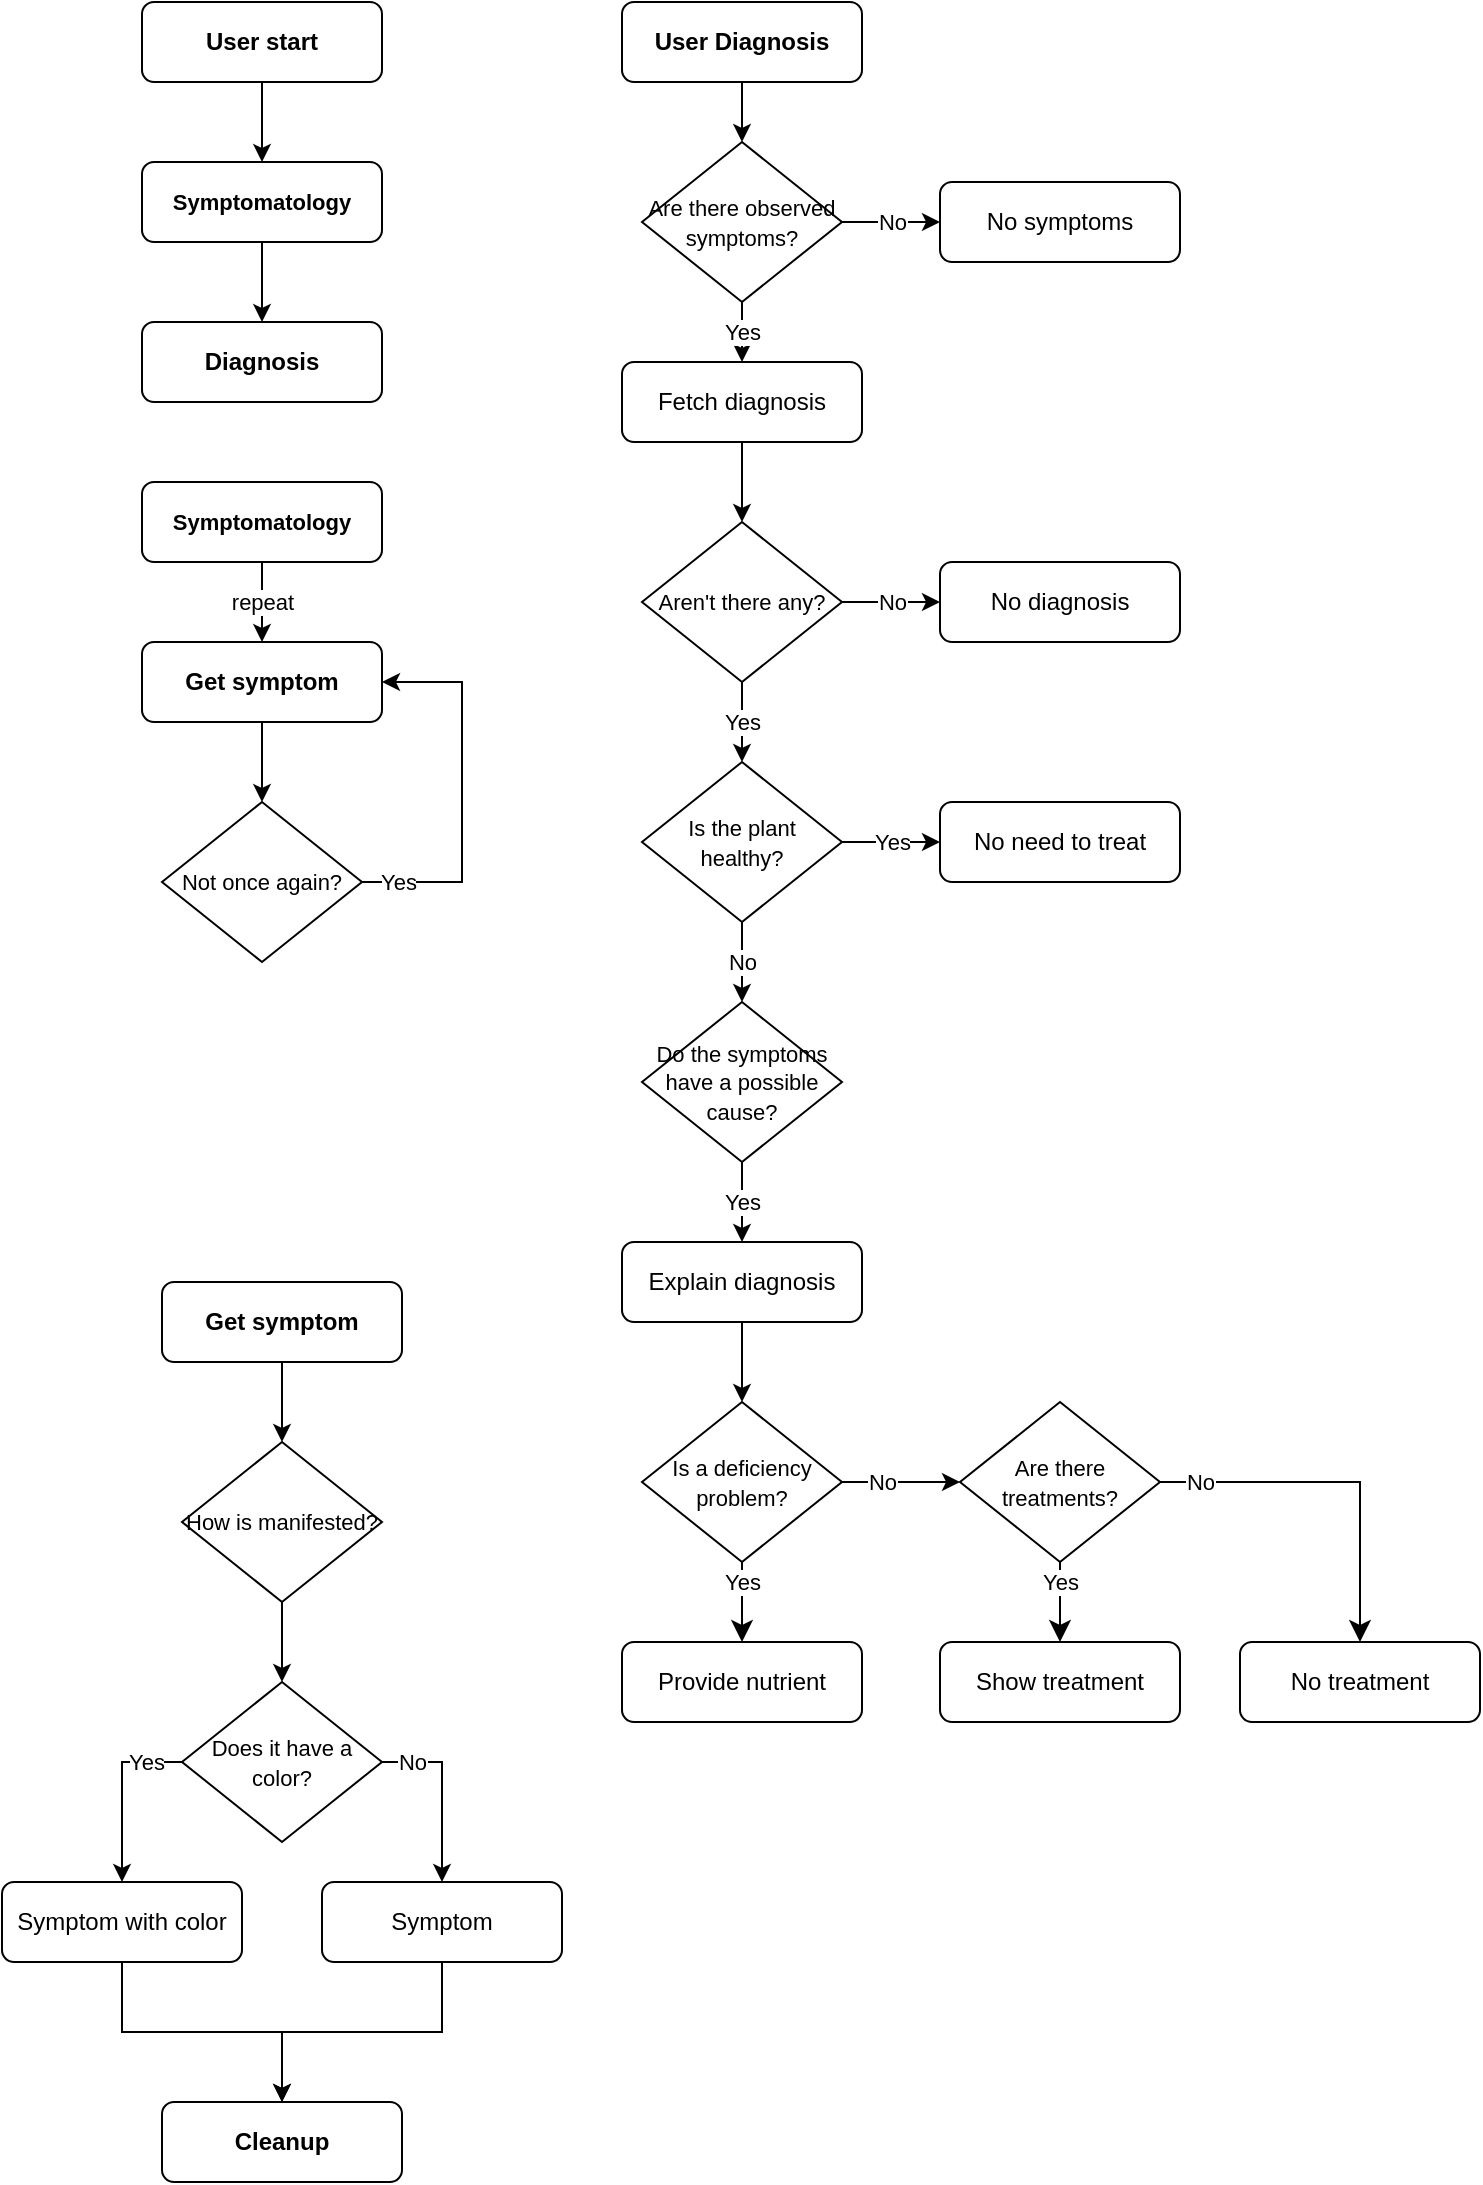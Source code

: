 <mxfile version="20.5.1" type="device"><diagram id="gQ4bxawv22ZL6m5ORLgO" name="Pagina-1"><mxGraphModel dx="2114" dy="3022" grid="1" gridSize="10" guides="1" tooltips="1" connect="1" arrows="1" fold="1" page="1" pageScale="1" pageWidth="827" pageHeight="1169" math="0" shadow="0"><root><mxCell id="0"/><mxCell id="1" parent="0"/><mxCell id="lmbkWbJ0DVbi_qL4_6nk-1" value="" style="edgeStyle=orthogonalEdgeStyle;rounded=0;orthogonalLoop=1;jettySize=auto;html=1;" parent="1" source="_CCxvdS052Tjwk7bX98a-1" target="_CCxvdS052Tjwk7bX98a-2" edge="1"><mxGeometry relative="1" as="geometry"/></mxCell><mxCell id="_CCxvdS052Tjwk7bX98a-1" value="User start" style="rounded=1;whiteSpace=wrap;html=1;fontSize=12;glass=0;strokeWidth=1;shadow=0;fontStyle=1" parent="1" vertex="1"><mxGeometry x="-1560" y="-2280" width="120" height="40" as="geometry"/></mxCell><mxCell id="lmbkWbJ0DVbi_qL4_6nk-2" value="" style="edgeStyle=orthogonalEdgeStyle;rounded=0;orthogonalLoop=1;jettySize=auto;html=1;" parent="1" source="_CCxvdS052Tjwk7bX98a-2" target="_CCxvdS052Tjwk7bX98a-5" edge="1"><mxGeometry relative="1" as="geometry"/></mxCell><mxCell id="_CCxvdS052Tjwk7bX98a-2" value="&lt;span style=&quot;font-size: 11px;&quot;&gt;Symptomatology&lt;br&gt;&lt;/span&gt;" style="rounded=1;whiteSpace=wrap;html=1;fontSize=12;glass=0;strokeWidth=1;shadow=0;fontStyle=1;labelBackgroundColor=none;labelBorderColor=none;" parent="1" vertex="1"><mxGeometry x="-1560" y="-2200" width="120" height="40" as="geometry"/></mxCell><mxCell id="_CCxvdS052Tjwk7bX98a-5" value="Diagnosis" style="rounded=1;whiteSpace=wrap;html=1;fontSize=12;glass=0;strokeWidth=1;shadow=0;fontStyle=1" parent="1" vertex="1"><mxGeometry x="-1560" y="-2120" width="120" height="40" as="geometry"/></mxCell><mxCell id="hfwpZv5Ivynmt4T3Qo2l-11" value="" style="edgeStyle=orthogonalEdgeStyle;rounded=0;orthogonalLoop=1;jettySize=auto;html=1;" edge="1" parent="1" source="_CCxvdS052Tjwk7bX98a-6" target="_CCxvdS052Tjwk7bX98a-35"><mxGeometry relative="1" as="geometry"/></mxCell><mxCell id="_CCxvdS052Tjwk7bX98a-6" value="Get symptom&lt;span style=&quot;font-size: 11px;&quot;&gt;&lt;br&gt;&lt;/span&gt;" style="rounded=1;whiteSpace=wrap;html=1;fontSize=12;glass=0;strokeWidth=1;shadow=0;fontStyle=1;labelBackgroundColor=none;labelBorderColor=none;" parent="1" vertex="1"><mxGeometry x="-1550" y="-1640" width="120" height="40" as="geometry"/></mxCell><mxCell id="hfwpZv5Ivynmt4T3Qo2l-13" value="Yes" style="edgeStyle=orthogonalEdgeStyle;rounded=0;orthogonalLoop=1;jettySize=auto;html=1;exitX=0;exitY=0.5;exitDx=0;exitDy=0;" edge="1" parent="1" source="_CCxvdS052Tjwk7bX98a-9" target="_CCxvdS052Tjwk7bX98a-11"><mxGeometry x="-0.6" relative="1" as="geometry"><mxPoint as="offset"/></mxGeometry></mxCell><mxCell id="hfwpZv5Ivynmt4T3Qo2l-17" value="No" style="edgeStyle=orthogonalEdgeStyle;rounded=0;orthogonalLoop=1;jettySize=auto;html=1;exitX=1;exitY=0.5;exitDx=0;exitDy=0;" edge="1" parent="1" source="_CCxvdS052Tjwk7bX98a-9" target="hfwpZv5Ivynmt4T3Qo2l-16"><mxGeometry x="-0.667" relative="1" as="geometry"><mxPoint as="offset"/></mxGeometry></mxCell><mxCell id="_CCxvdS052Tjwk7bX98a-9" value="&lt;span style=&quot;font-size: 11px;&quot;&gt;Does it have a color?&lt;/span&gt;" style="rhombus;whiteSpace=wrap;html=1;" parent="1" vertex="1"><mxGeometry x="-1540" y="-1440" width="100" height="80" as="geometry"/></mxCell><mxCell id="hfwpZv5Ivynmt4T3Qo2l-36" value="" style="edgeStyle=orthogonalEdgeStyle;rounded=0;orthogonalLoop=1;jettySize=auto;html=1;endArrow=classic;endFill=1;" edge="1" parent="1" source="_CCxvdS052Tjwk7bX98a-11" target="hfwpZv5Ivynmt4T3Qo2l-33"><mxGeometry relative="1" as="geometry"/></mxCell><mxCell id="_CCxvdS052Tjwk7bX98a-11" value="Symptom with color" style="rounded=1;whiteSpace=wrap;html=1;fontSize=12;glass=0;strokeWidth=1;shadow=0;" parent="1" vertex="1"><mxGeometry x="-1630" y="-1340" width="120" height="40" as="geometry"/></mxCell><mxCell id="hfwpZv5Ivynmt4T3Qo2l-21" value="" style="edgeStyle=orthogonalEdgeStyle;rounded=0;orthogonalLoop=1;jettySize=auto;html=1;" edge="1" parent="1" source="_CCxvdS052Tjwk7bX98a-16" target="_CCxvdS052Tjwk7bX98a-17"><mxGeometry relative="1" as="geometry"/></mxCell><mxCell id="_CCxvdS052Tjwk7bX98a-16" value="User Diagnosis" style="rounded=1;whiteSpace=wrap;html=1;fontSize=12;glass=0;strokeWidth=1;shadow=0;fontStyle=1" parent="1" vertex="1"><mxGeometry x="-1320" y="-2280" width="120" height="40" as="geometry"/></mxCell><mxCell id="hfwpZv5Ivynmt4T3Qo2l-18" value="No" style="edgeStyle=orthogonalEdgeStyle;rounded=0;orthogonalLoop=1;jettySize=auto;html=1;" edge="1" parent="1" source="_CCxvdS052Tjwk7bX98a-17" target="_CCxvdS052Tjwk7bX98a-39"><mxGeometry relative="1" as="geometry"/></mxCell><mxCell id="hfwpZv5Ivynmt4T3Qo2l-22" value="Yes" style="edgeStyle=orthogonalEdgeStyle;rounded=0;orthogonalLoop=1;jettySize=auto;html=1;" edge="1" parent="1" source="_CCxvdS052Tjwk7bX98a-17" target="_CCxvdS052Tjwk7bX98a-38"><mxGeometry relative="1" as="geometry"/></mxCell><mxCell id="_CCxvdS052Tjwk7bX98a-17" value="&lt;span style=&quot;font-size: 11px;&quot;&gt;Are there observed symptoms?&lt;/span&gt;" style="rhombus;whiteSpace=wrap;html=1;" parent="1" vertex="1"><mxGeometry x="-1310" y="-2210" width="100" height="80" as="geometry"/></mxCell><mxCell id="hfwpZv5Ivynmt4T3Qo2l-25" value="Yes" style="edgeStyle=orthogonalEdgeStyle;rounded=0;orthogonalLoop=1;jettySize=auto;html=1;" edge="1" parent="1" source="_CCxvdS052Tjwk7bX98a-19" target="_CCxvdS052Tjwk7bX98a-22"><mxGeometry relative="1" as="geometry"/></mxCell><mxCell id="_CCxvdS052Tjwk7bX98a-19" value="&lt;span style=&quot;font-size: 11px;&quot;&gt;Do the symptoms have a possible cause?&lt;/span&gt;" style="rhombus;whiteSpace=wrap;html=1;" parent="1" vertex="1"><mxGeometry x="-1310" y="-1780" width="100" height="80" as="geometry"/></mxCell><mxCell id="_CCxvdS052Tjwk7bX98a-20" value="&lt;span style=&quot;font-size: 11px;&quot;&gt;Are there treatments?&lt;/span&gt;" style="rhombus;whiteSpace=wrap;html=1;" parent="1" vertex="1"><mxGeometry x="-1151" y="-1580" width="100" height="80" as="geometry"/></mxCell><mxCell id="hfwpZv5Ivynmt4T3Qo2l-26" value="" style="edgeStyle=orthogonalEdgeStyle;rounded=0;orthogonalLoop=1;jettySize=auto;html=1;exitX=0.5;exitY=1;exitDx=0;exitDy=0;" edge="1" parent="1" source="_CCxvdS052Tjwk7bX98a-22" target="_CCxvdS052Tjwk7bX98a-31"><mxGeometry relative="1" as="geometry"/></mxCell><mxCell id="_CCxvdS052Tjwk7bX98a-22" value="Explain diagnosis" style="rounded=1;whiteSpace=wrap;html=1;fontSize=12;glass=0;strokeWidth=1;shadow=0;fontStyle=0" parent="1" vertex="1"><mxGeometry x="-1320" y="-1660" width="120" height="40" as="geometry"/></mxCell><mxCell id="_CCxvdS052Tjwk7bX98a-23" value="Show treatment" style="rounded=1;whiteSpace=wrap;html=1;fontSize=12;glass=0;strokeWidth=1;shadow=0;fontStyle=0" parent="1" vertex="1"><mxGeometry x="-1161" y="-1460" width="120" height="40" as="geometry"/></mxCell><mxCell id="_CCxvdS052Tjwk7bX98a-24" value="Yes" style="rounded=0;html=1;jettySize=auto;orthogonalLoop=1;fontSize=11;endArrow=classic;endFill=1;endSize=8;strokeWidth=1;shadow=0;labelBackgroundColor=default;edgeStyle=orthogonalEdgeStyle;" parent="1" source="_CCxvdS052Tjwk7bX98a-20" target="_CCxvdS052Tjwk7bX98a-23" edge="1"><mxGeometry x="-0.5" relative="1" as="geometry"><mxPoint as="offset"/><mxPoint x="-1040" y="-1730" as="sourcePoint"/><mxPoint x="-910" y="-1750" as="targetPoint"/></mxGeometry></mxCell><mxCell id="_CCxvdS052Tjwk7bX98a-27" value="No diagnosis" style="rounded=1;whiteSpace=wrap;html=1;fontSize=12;glass=0;strokeWidth=1;shadow=0;fontStyle=0" parent="1" vertex="1"><mxGeometry x="-1161" y="-2000" width="120" height="40" as="geometry"/></mxCell><mxCell id="_CCxvdS052Tjwk7bX98a-29" value="No treatment" style="rounded=1;whiteSpace=wrap;html=1;fontSize=12;glass=0;strokeWidth=1;shadow=0;fontStyle=0" parent="1" vertex="1"><mxGeometry x="-1011" y="-1460" width="120" height="40" as="geometry"/></mxCell><mxCell id="_CCxvdS052Tjwk7bX98a-30" value="No" style="rounded=0;html=1;jettySize=auto;orthogonalLoop=1;fontSize=11;endArrow=classic;endFill=1;endSize=8;strokeWidth=1;shadow=0;labelBackgroundColor=default;entryX=0.5;entryY=0;entryDx=0;entryDy=0;exitX=1;exitY=0.5;exitDx=0;exitDy=0;edgeStyle=orthogonalEdgeStyle;" parent="1" source="_CCxvdS052Tjwk7bX98a-20" target="_CCxvdS052Tjwk7bX98a-29" edge="1"><mxGeometry x="-0.78" relative="1" as="geometry"><mxPoint as="offset"/><mxPoint x="-995" y="-1560" as="sourcePoint"/><mxPoint x="-1035" y="-1470" as="targetPoint"/></mxGeometry></mxCell><mxCell id="hfwpZv5Ivynmt4T3Qo2l-27" value="No" style="edgeStyle=orthogonalEdgeStyle;rounded=0;orthogonalLoop=1;jettySize=auto;html=1;" edge="1" parent="1" source="_CCxvdS052Tjwk7bX98a-31" target="_CCxvdS052Tjwk7bX98a-20"><mxGeometry x="-0.322" relative="1" as="geometry"><mxPoint as="offset"/></mxGeometry></mxCell><mxCell id="_CCxvdS052Tjwk7bX98a-31" value="&lt;span style=&quot;font-size: 11px;&quot;&gt;Is a deficiency problem?&lt;/span&gt;" style="rhombus;whiteSpace=wrap;html=1;" parent="1" vertex="1"><mxGeometry x="-1310" y="-1580" width="100" height="80" as="geometry"/></mxCell><mxCell id="_CCxvdS052Tjwk7bX98a-32" value="Yes" style="rounded=0;html=1;jettySize=auto;orthogonalLoop=1;fontSize=11;endArrow=classic;endFill=1;endSize=8;strokeWidth=1;shadow=0;labelBackgroundColor=default;exitX=0.5;exitY=1;exitDx=0;exitDy=0;" parent="1" source="_CCxvdS052Tjwk7bX98a-31" target="_CCxvdS052Tjwk7bX98a-33" edge="1"><mxGeometry x="-0.5" relative="1" as="geometry"><mxPoint as="offset"/><mxPoint x="-1238" y="-1720" as="sourcePoint"/><mxPoint x="-1147" y="-1650" as="targetPoint"/></mxGeometry></mxCell><mxCell id="_CCxvdS052Tjwk7bX98a-33" value="Provide nutrient" style="rounded=1;whiteSpace=wrap;html=1;fontSize=12;glass=0;strokeWidth=1;shadow=0;fontStyle=0" parent="1" vertex="1"><mxGeometry x="-1320" y="-1460" width="120" height="40" as="geometry"/></mxCell><mxCell id="hfwpZv5Ivynmt4T3Qo2l-12" value="" style="edgeStyle=orthogonalEdgeStyle;rounded=0;orthogonalLoop=1;jettySize=auto;html=1;" edge="1" parent="1" source="_CCxvdS052Tjwk7bX98a-35" target="_CCxvdS052Tjwk7bX98a-9"><mxGeometry relative="1" as="geometry"/></mxCell><mxCell id="_CCxvdS052Tjwk7bX98a-35" value="&lt;span style=&quot;font-size: 11px;&quot;&gt;How is manifested?&lt;/span&gt;" style="rhombus;whiteSpace=wrap;html=1;" parent="1" vertex="1"><mxGeometry x="-1540" y="-1560" width="100" height="80" as="geometry"/></mxCell><mxCell id="hfwpZv5Ivynmt4T3Qo2l-29" value="" style="edgeStyle=orthogonalEdgeStyle;rounded=0;orthogonalLoop=1;jettySize=auto;html=1;endArrow=classic;endFill=1;" edge="1" parent="1" source="_CCxvdS052Tjwk7bX98a-38" target="hfwpZv5Ivynmt4T3Qo2l-28"><mxGeometry relative="1" as="geometry"/></mxCell><mxCell id="_CCxvdS052Tjwk7bX98a-38" value="Fetch diagnosis" style="rounded=1;whiteSpace=wrap;html=1;fontSize=12;glass=0;strokeWidth=1;shadow=0;fontStyle=0" parent="1" vertex="1"><mxGeometry x="-1320" y="-2100" width="120" height="40" as="geometry"/></mxCell><mxCell id="_CCxvdS052Tjwk7bX98a-39" value="No symptoms" style="rounded=1;whiteSpace=wrap;html=1;fontSize=12;glass=0;strokeWidth=1;shadow=0;fontStyle=0" parent="1" vertex="1"><mxGeometry x="-1161" y="-2190" width="120" height="40" as="geometry"/></mxCell><mxCell id="hfwpZv5Ivynmt4T3Qo2l-19" value="Yes" style="edgeStyle=orthogonalEdgeStyle;rounded=0;orthogonalLoop=1;jettySize=auto;html=1;" edge="1" parent="1" source="_CCxvdS052Tjwk7bX98a-42" target="_CCxvdS052Tjwk7bX98a-44"><mxGeometry relative="1" as="geometry"/></mxCell><mxCell id="hfwpZv5Ivynmt4T3Qo2l-24" value="No" style="edgeStyle=orthogonalEdgeStyle;rounded=0;orthogonalLoop=1;jettySize=auto;html=1;" edge="1" parent="1" source="_CCxvdS052Tjwk7bX98a-42" target="_CCxvdS052Tjwk7bX98a-19"><mxGeometry relative="1" as="geometry"/></mxCell><mxCell id="_CCxvdS052Tjwk7bX98a-42" value="&lt;span style=&quot;font-size: 11px;&quot;&gt;Is the plant healthy?&lt;/span&gt;" style="rhombus;whiteSpace=wrap;html=1;" parent="1" vertex="1"><mxGeometry x="-1310" y="-1900" width="100" height="80" as="geometry"/></mxCell><mxCell id="_CCxvdS052Tjwk7bX98a-44" value="No need to treat" style="rounded=1;whiteSpace=wrap;html=1;fontSize=12;glass=0;strokeWidth=1;shadow=0;fontStyle=0" parent="1" vertex="1"><mxGeometry x="-1161" y="-1880" width="120" height="40" as="geometry"/></mxCell><mxCell id="hfwpZv5Ivynmt4T3Qo2l-4" value="repeat" style="edgeStyle=orthogonalEdgeStyle;rounded=0;orthogonalLoop=1;jettySize=auto;html=1;" edge="1" parent="1" source="hfwpZv5Ivynmt4T3Qo2l-1" target="hfwpZv5Ivynmt4T3Qo2l-2"><mxGeometry relative="1" as="geometry"><mxPoint x="-1500" y="-1960" as="targetPoint"/></mxGeometry></mxCell><mxCell id="hfwpZv5Ivynmt4T3Qo2l-1" value="&lt;span style=&quot;font-size: 11px;&quot;&gt;Symptomatology&lt;br&gt;&lt;/span&gt;" style="rounded=1;whiteSpace=wrap;html=1;fontSize=12;glass=0;strokeWidth=1;shadow=0;fontStyle=1;labelBackgroundColor=none;labelBorderColor=none;" vertex="1" parent="1"><mxGeometry x="-1560" y="-2040" width="120" height="40" as="geometry"/></mxCell><mxCell id="hfwpZv5Ivynmt4T3Qo2l-9" value="" style="edgeStyle=orthogonalEdgeStyle;rounded=0;orthogonalLoop=1;jettySize=auto;html=1;" edge="1" parent="1" source="hfwpZv5Ivynmt4T3Qo2l-2" target="hfwpZv5Ivynmt4T3Qo2l-10"><mxGeometry relative="1" as="geometry"><mxPoint x="-1500" y="-1890" as="targetPoint"/></mxGeometry></mxCell><mxCell id="hfwpZv5Ivynmt4T3Qo2l-2" value="Get symptom" style="rounded=1;whiteSpace=wrap;html=1;fontSize=12;glass=0;strokeWidth=1;shadow=0;fontStyle=1;labelBackgroundColor=none;labelBorderColor=none;" vertex="1" parent="1"><mxGeometry x="-1560" y="-1960" width="120" height="40" as="geometry"/></mxCell><mxCell id="hfwpZv5Ivynmt4T3Qo2l-5" value="Yes" style="edgeStyle=orthogonalEdgeStyle;rounded=0;orthogonalLoop=1;jettySize=auto;html=1;exitX=1;exitY=0.5;exitDx=0;exitDy=0;entryX=1;entryY=0.5;entryDx=0;entryDy=0;" edge="1" parent="1" source="hfwpZv5Ivynmt4T3Qo2l-10"><mxGeometry x="-0.809" relative="1" as="geometry"><mxPoint x="-1690" y="-1990" as="sourcePoint"/><mxPoint x="-1440" y="-1940" as="targetPoint"/><Array as="points"><mxPoint x="-1400" y="-1840"/><mxPoint x="-1400" y="-1940"/></Array><mxPoint as="offset"/></mxGeometry></mxCell><mxCell id="hfwpZv5Ivynmt4T3Qo2l-10" value="&lt;span style=&quot;font-size: 11px;&quot;&gt;Not once again?&lt;/span&gt;" style="rhombus;whiteSpace=wrap;html=1;" vertex="1" parent="1"><mxGeometry x="-1550" y="-1880" width="100" height="80" as="geometry"/></mxCell><mxCell id="hfwpZv5Ivynmt4T3Qo2l-35" value="" style="edgeStyle=orthogonalEdgeStyle;rounded=0;orthogonalLoop=1;jettySize=auto;html=1;endArrow=classic;endFill=1;" edge="1" parent="1" source="hfwpZv5Ivynmt4T3Qo2l-16" target="hfwpZv5Ivynmt4T3Qo2l-33"><mxGeometry relative="1" as="geometry"/></mxCell><mxCell id="hfwpZv5Ivynmt4T3Qo2l-16" value="Symptom" style="rounded=1;whiteSpace=wrap;html=1;fontSize=12;glass=0;strokeWidth=1;shadow=0;" vertex="1" parent="1"><mxGeometry x="-1470" y="-1340" width="120" height="40" as="geometry"/></mxCell><mxCell id="hfwpZv5Ivynmt4T3Qo2l-31" value="No" style="edgeStyle=orthogonalEdgeStyle;rounded=0;orthogonalLoop=1;jettySize=auto;html=1;endArrow=classic;endFill=1;" edge="1" parent="1" source="hfwpZv5Ivynmt4T3Qo2l-28" target="_CCxvdS052Tjwk7bX98a-27"><mxGeometry relative="1" as="geometry"/></mxCell><mxCell id="hfwpZv5Ivynmt4T3Qo2l-32" value="Yes" style="edgeStyle=orthogonalEdgeStyle;rounded=0;orthogonalLoop=1;jettySize=auto;html=1;endArrow=classic;endFill=1;" edge="1" parent="1" source="hfwpZv5Ivynmt4T3Qo2l-28" target="_CCxvdS052Tjwk7bX98a-42"><mxGeometry relative="1" as="geometry"/></mxCell><mxCell id="hfwpZv5Ivynmt4T3Qo2l-28" value="&lt;span style=&quot;font-size: 11px;&quot;&gt;Aren't there any?&lt;/span&gt;" style="rhombus;whiteSpace=wrap;html=1;" vertex="1" parent="1"><mxGeometry x="-1310" y="-2020" width="100" height="80" as="geometry"/></mxCell><mxCell id="hfwpZv5Ivynmt4T3Qo2l-33" value="Cleanup" style="rounded=1;whiteSpace=wrap;html=1;fontSize=12;glass=0;strokeWidth=1;shadow=0;fontStyle=1;labelBackgroundColor=none;labelBorderColor=none;" vertex="1" parent="1"><mxGeometry x="-1550" y="-1230" width="120" height="40" as="geometry"/></mxCell></root></mxGraphModel></diagram></mxfile>